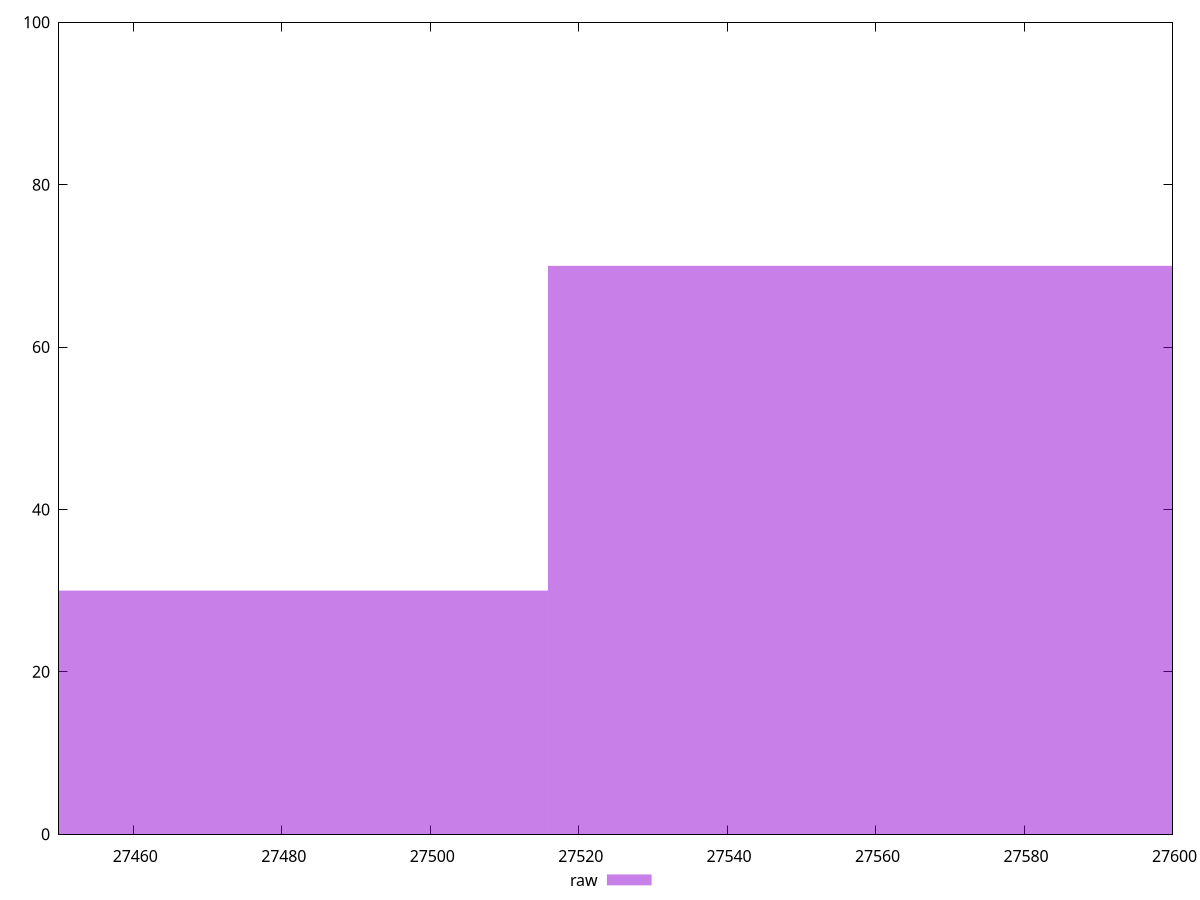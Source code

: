 reset

$raw <<EOF
27437.91694593586 30
27593.814201310495 70
EOF

set key outside below
set boxwidth 155.89725537463556
set xrange [27450:27600]
set yrange [0:100]
set style fill transparent solid 0.5 noborder
set terminal svg size 640, 490 enhanced background rgb 'white'
set output "report_00007_2020-12-11T15:55:29.892Z/uses-webp-images/samples/pages+cached+nointeractive/raw/histogram.svg"

plot $raw title "raw" with boxes

reset
